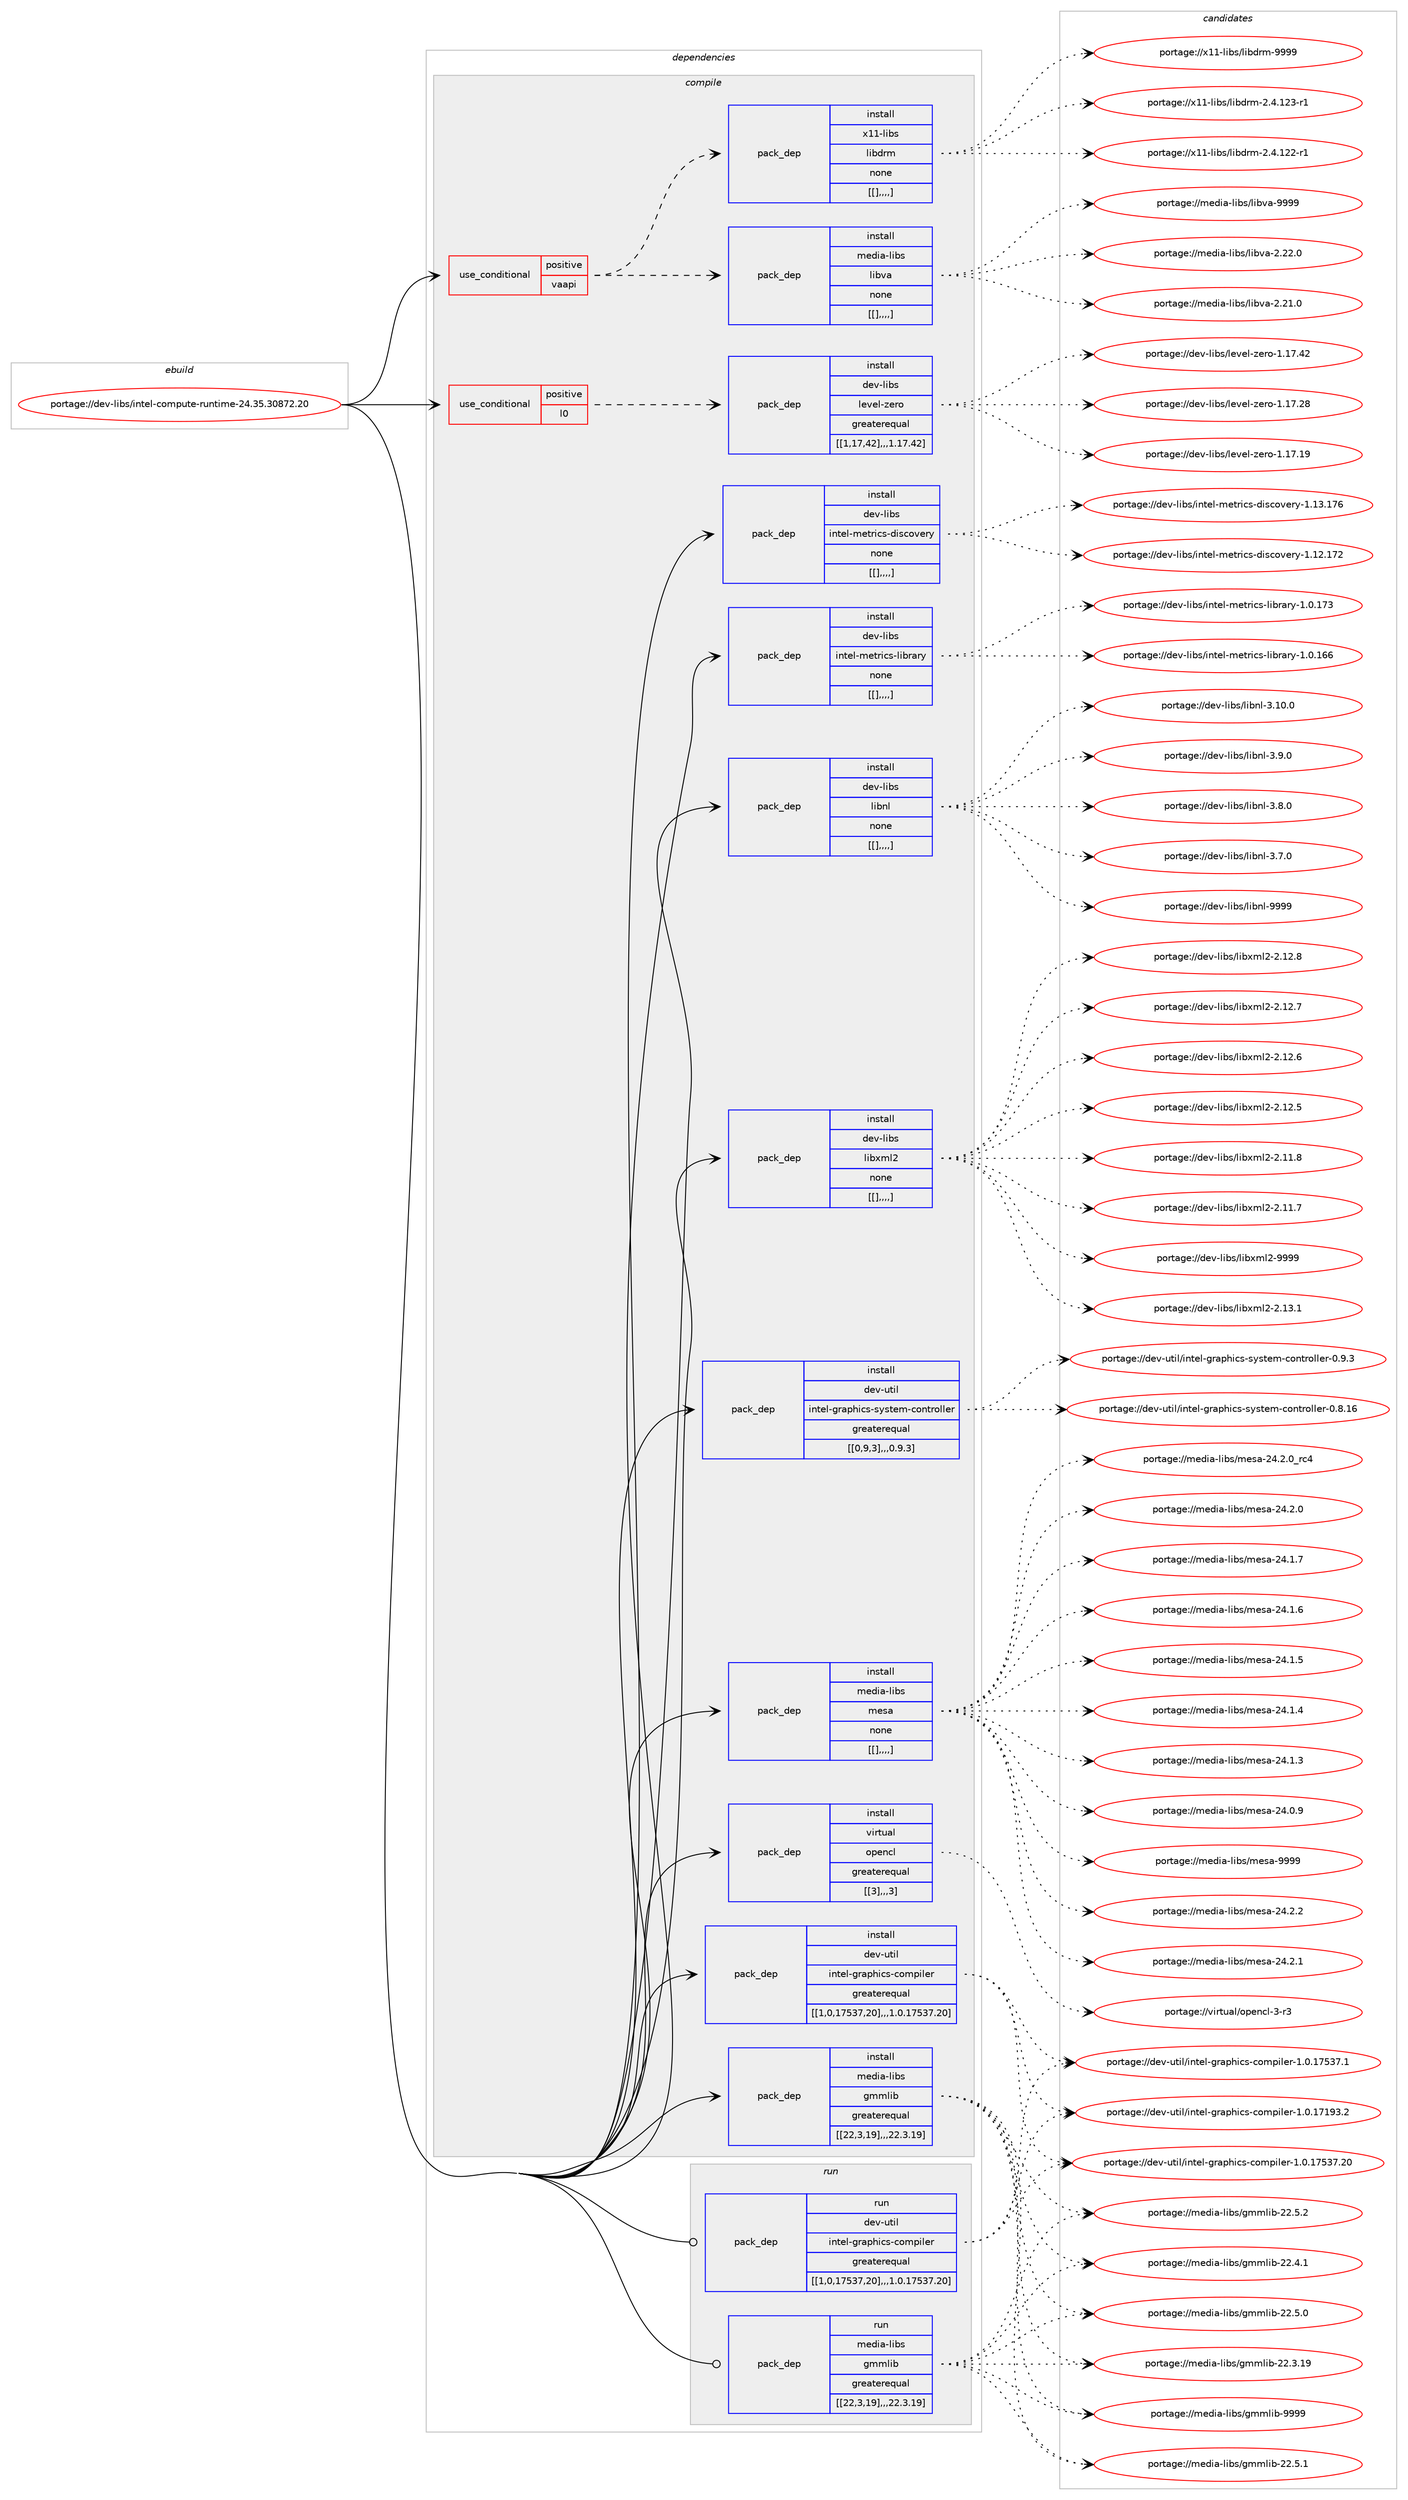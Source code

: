 digraph prolog {

# *************
# Graph options
# *************

newrank=true;
concentrate=true;
compound=true;
graph [rankdir=LR,fontname=Helvetica,fontsize=10,ranksep=1.5];#, ranksep=2.5, nodesep=0.2];
edge  [arrowhead=vee];
node  [fontname=Helvetica,fontsize=10];

# **********
# The ebuild
# **********

subgraph cluster_leftcol {
color=gray;
label=<<i>ebuild</i>>;
id [label="portage://dev-libs/intel-compute-runtime-24.35.30872.20", color=red, width=4, href="../dev-libs/intel-compute-runtime-24.35.30872.20.svg"];
}

# ****************
# The dependencies
# ****************

subgraph cluster_midcol {
color=gray;
label=<<i>dependencies</i>>;
subgraph cluster_compile {
fillcolor="#eeeeee";
style=filled;
label=<<i>compile</i>>;
subgraph cond26892 {
dependency109500 [label=<<TABLE BORDER="0" CELLBORDER="1" CELLSPACING="0" CELLPADDING="4"><TR><TD ROWSPAN="3" CELLPADDING="10">use_conditional</TD></TR><TR><TD>positive</TD></TR><TR><TD>l0</TD></TR></TABLE>>, shape=none, color=red];
subgraph pack81465 {
dependency109501 [label=<<TABLE BORDER="0" CELLBORDER="1" CELLSPACING="0" CELLPADDING="4" WIDTH="220"><TR><TD ROWSPAN="6" CELLPADDING="30">pack_dep</TD></TR><TR><TD WIDTH="110">install</TD></TR><TR><TD>dev-libs</TD></TR><TR><TD>level-zero</TD></TR><TR><TD>greaterequal</TD></TR><TR><TD>[[1,17,42],,,1.17.42]</TD></TR></TABLE>>, shape=none, color=blue];
}
dependency109500:e -> dependency109501:w [weight=20,style="dashed",arrowhead="vee"];
}
id:e -> dependency109500:w [weight=20,style="solid",arrowhead="vee"];
subgraph cond26893 {
dependency109502 [label=<<TABLE BORDER="0" CELLBORDER="1" CELLSPACING="0" CELLPADDING="4"><TR><TD ROWSPAN="3" CELLPADDING="10">use_conditional</TD></TR><TR><TD>positive</TD></TR><TR><TD>vaapi</TD></TR></TABLE>>, shape=none, color=red];
subgraph pack81466 {
dependency109503 [label=<<TABLE BORDER="0" CELLBORDER="1" CELLSPACING="0" CELLPADDING="4" WIDTH="220"><TR><TD ROWSPAN="6" CELLPADDING="30">pack_dep</TD></TR><TR><TD WIDTH="110">install</TD></TR><TR><TD>x11-libs</TD></TR><TR><TD>libdrm</TD></TR><TR><TD>none</TD></TR><TR><TD>[[],,,,]</TD></TR></TABLE>>, shape=none, color=blue];
}
dependency109502:e -> dependency109503:w [weight=20,style="dashed",arrowhead="vee"];
subgraph pack81467 {
dependency109504 [label=<<TABLE BORDER="0" CELLBORDER="1" CELLSPACING="0" CELLPADDING="4" WIDTH="220"><TR><TD ROWSPAN="6" CELLPADDING="30">pack_dep</TD></TR><TR><TD WIDTH="110">install</TD></TR><TR><TD>media-libs</TD></TR><TR><TD>libva</TD></TR><TR><TD>none</TD></TR><TR><TD>[[],,,,]</TD></TR></TABLE>>, shape=none, color=blue];
}
dependency109502:e -> dependency109504:w [weight=20,style="dashed",arrowhead="vee"];
}
id:e -> dependency109502:w [weight=20,style="solid",arrowhead="vee"];
subgraph pack81468 {
dependency109505 [label=<<TABLE BORDER="0" CELLBORDER="1" CELLSPACING="0" CELLPADDING="4" WIDTH="220"><TR><TD ROWSPAN="6" CELLPADDING="30">pack_dep</TD></TR><TR><TD WIDTH="110">install</TD></TR><TR><TD>dev-libs</TD></TR><TR><TD>intel-metrics-discovery</TD></TR><TR><TD>none</TD></TR><TR><TD>[[],,,,]</TD></TR></TABLE>>, shape=none, color=blue];
}
id:e -> dependency109505:w [weight=20,style="solid",arrowhead="vee"];
subgraph pack81469 {
dependency109506 [label=<<TABLE BORDER="0" CELLBORDER="1" CELLSPACING="0" CELLPADDING="4" WIDTH="220"><TR><TD ROWSPAN="6" CELLPADDING="30">pack_dep</TD></TR><TR><TD WIDTH="110">install</TD></TR><TR><TD>dev-libs</TD></TR><TR><TD>intel-metrics-library</TD></TR><TR><TD>none</TD></TR><TR><TD>[[],,,,]</TD></TR></TABLE>>, shape=none, color=blue];
}
id:e -> dependency109506:w [weight=20,style="solid",arrowhead="vee"];
subgraph pack81470 {
dependency109507 [label=<<TABLE BORDER="0" CELLBORDER="1" CELLSPACING="0" CELLPADDING="4" WIDTH="220"><TR><TD ROWSPAN="6" CELLPADDING="30">pack_dep</TD></TR><TR><TD WIDTH="110">install</TD></TR><TR><TD>dev-libs</TD></TR><TR><TD>libnl</TD></TR><TR><TD>none</TD></TR><TR><TD>[[],,,,]</TD></TR></TABLE>>, shape=none, color=blue];
}
id:e -> dependency109507:w [weight=20,style="solid",arrowhead="vee"];
subgraph pack81471 {
dependency109508 [label=<<TABLE BORDER="0" CELLBORDER="1" CELLSPACING="0" CELLPADDING="4" WIDTH="220"><TR><TD ROWSPAN="6" CELLPADDING="30">pack_dep</TD></TR><TR><TD WIDTH="110">install</TD></TR><TR><TD>dev-libs</TD></TR><TR><TD>libxml2</TD></TR><TR><TD>none</TD></TR><TR><TD>[[],,,,]</TD></TR></TABLE>>, shape=none, color=blue];
}
id:e -> dependency109508:w [weight=20,style="solid",arrowhead="vee"];
subgraph pack81472 {
dependency109509 [label=<<TABLE BORDER="0" CELLBORDER="1" CELLSPACING="0" CELLPADDING="4" WIDTH="220"><TR><TD ROWSPAN="6" CELLPADDING="30">pack_dep</TD></TR><TR><TD WIDTH="110">install</TD></TR><TR><TD>dev-util</TD></TR><TR><TD>intel-graphics-compiler</TD></TR><TR><TD>greaterequal</TD></TR><TR><TD>[[1,0,17537,20],,,1.0.17537.20]</TD></TR></TABLE>>, shape=none, color=blue];
}
id:e -> dependency109509:w [weight=20,style="solid",arrowhead="vee"];
subgraph pack81473 {
dependency109510 [label=<<TABLE BORDER="0" CELLBORDER="1" CELLSPACING="0" CELLPADDING="4" WIDTH="220"><TR><TD ROWSPAN="6" CELLPADDING="30">pack_dep</TD></TR><TR><TD WIDTH="110">install</TD></TR><TR><TD>dev-util</TD></TR><TR><TD>intel-graphics-system-controller</TD></TR><TR><TD>greaterequal</TD></TR><TR><TD>[[0,9,3],,,0.9.3]</TD></TR></TABLE>>, shape=none, color=blue];
}
id:e -> dependency109510:w [weight=20,style="solid",arrowhead="vee"];
subgraph pack81474 {
dependency109511 [label=<<TABLE BORDER="0" CELLBORDER="1" CELLSPACING="0" CELLPADDING="4" WIDTH="220"><TR><TD ROWSPAN="6" CELLPADDING="30">pack_dep</TD></TR><TR><TD WIDTH="110">install</TD></TR><TR><TD>media-libs</TD></TR><TR><TD>gmmlib</TD></TR><TR><TD>greaterequal</TD></TR><TR><TD>[[22,3,19],,,22.3.19]</TD></TR></TABLE>>, shape=none, color=blue];
}
id:e -> dependency109511:w [weight=20,style="solid",arrowhead="vee"];
subgraph pack81475 {
dependency109512 [label=<<TABLE BORDER="0" CELLBORDER="1" CELLSPACING="0" CELLPADDING="4" WIDTH="220"><TR><TD ROWSPAN="6" CELLPADDING="30">pack_dep</TD></TR><TR><TD WIDTH="110">install</TD></TR><TR><TD>media-libs</TD></TR><TR><TD>mesa</TD></TR><TR><TD>none</TD></TR><TR><TD>[[],,,,]</TD></TR></TABLE>>, shape=none, color=blue];
}
id:e -> dependency109512:w [weight=20,style="solid",arrowhead="vee"];
subgraph pack81476 {
dependency109513 [label=<<TABLE BORDER="0" CELLBORDER="1" CELLSPACING="0" CELLPADDING="4" WIDTH="220"><TR><TD ROWSPAN="6" CELLPADDING="30">pack_dep</TD></TR><TR><TD WIDTH="110">install</TD></TR><TR><TD>virtual</TD></TR><TR><TD>opencl</TD></TR><TR><TD>greaterequal</TD></TR><TR><TD>[[3],,,3]</TD></TR></TABLE>>, shape=none, color=blue];
}
id:e -> dependency109513:w [weight=20,style="solid",arrowhead="vee"];
}
subgraph cluster_compileandrun {
fillcolor="#eeeeee";
style=filled;
label=<<i>compile and run</i>>;
}
subgraph cluster_run {
fillcolor="#eeeeee";
style=filled;
label=<<i>run</i>>;
subgraph pack81477 {
dependency109514 [label=<<TABLE BORDER="0" CELLBORDER="1" CELLSPACING="0" CELLPADDING="4" WIDTH="220"><TR><TD ROWSPAN="6" CELLPADDING="30">pack_dep</TD></TR><TR><TD WIDTH="110">run</TD></TR><TR><TD>dev-util</TD></TR><TR><TD>intel-graphics-compiler</TD></TR><TR><TD>greaterequal</TD></TR><TR><TD>[[1,0,17537,20],,,1.0.17537.20]</TD></TR></TABLE>>, shape=none, color=blue];
}
id:e -> dependency109514:w [weight=20,style="solid",arrowhead="odot"];
subgraph pack81478 {
dependency109515 [label=<<TABLE BORDER="0" CELLBORDER="1" CELLSPACING="0" CELLPADDING="4" WIDTH="220"><TR><TD ROWSPAN="6" CELLPADDING="30">pack_dep</TD></TR><TR><TD WIDTH="110">run</TD></TR><TR><TD>media-libs</TD></TR><TR><TD>gmmlib</TD></TR><TR><TD>greaterequal</TD></TR><TR><TD>[[22,3,19],,,22.3.19]</TD></TR></TABLE>>, shape=none, color=blue];
}
id:e -> dependency109515:w [weight=20,style="solid",arrowhead="odot"];
}
}

# **************
# The candidates
# **************

subgraph cluster_choices {
rank=same;
color=gray;
label=<<i>candidates</i>>;

subgraph choice81465 {
color=black;
nodesep=1;
choice100101118451081059811547108101118101108451221011141114549464955465250 [label="portage://dev-libs/level-zero-1.17.42", color=red, width=4,href="../dev-libs/level-zero-1.17.42.svg"];
choice100101118451081059811547108101118101108451221011141114549464955465056 [label="portage://dev-libs/level-zero-1.17.28", color=red, width=4,href="../dev-libs/level-zero-1.17.28.svg"];
choice100101118451081059811547108101118101108451221011141114549464955464957 [label="portage://dev-libs/level-zero-1.17.19", color=red, width=4,href="../dev-libs/level-zero-1.17.19.svg"];
dependency109501:e -> choice100101118451081059811547108101118101108451221011141114549464955465250:w [style=dotted,weight="100"];
dependency109501:e -> choice100101118451081059811547108101118101108451221011141114549464955465056:w [style=dotted,weight="100"];
dependency109501:e -> choice100101118451081059811547108101118101108451221011141114549464955464957:w [style=dotted,weight="100"];
}
subgraph choice81466 {
color=black;
nodesep=1;
choice1204949451081059811547108105981001141094557575757 [label="portage://x11-libs/libdrm-9999", color=red, width=4,href="../x11-libs/libdrm-9999.svg"];
choice12049494510810598115471081059810011410945504652464950514511449 [label="portage://x11-libs/libdrm-2.4.123-r1", color=red, width=4,href="../x11-libs/libdrm-2.4.123-r1.svg"];
choice12049494510810598115471081059810011410945504652464950504511449 [label="portage://x11-libs/libdrm-2.4.122-r1", color=red, width=4,href="../x11-libs/libdrm-2.4.122-r1.svg"];
dependency109503:e -> choice1204949451081059811547108105981001141094557575757:w [style=dotted,weight="100"];
dependency109503:e -> choice12049494510810598115471081059810011410945504652464950514511449:w [style=dotted,weight="100"];
dependency109503:e -> choice12049494510810598115471081059810011410945504652464950504511449:w [style=dotted,weight="100"];
}
subgraph choice81467 {
color=black;
nodesep=1;
choice1091011001059745108105981154710810598118974557575757 [label="portage://media-libs/libva-9999", color=red, width=4,href="../media-libs/libva-9999.svg"];
choice10910110010597451081059811547108105981189745504650504648 [label="portage://media-libs/libva-2.22.0", color=red, width=4,href="../media-libs/libva-2.22.0.svg"];
choice10910110010597451081059811547108105981189745504650494648 [label="portage://media-libs/libva-2.21.0", color=red, width=4,href="../media-libs/libva-2.21.0.svg"];
dependency109504:e -> choice1091011001059745108105981154710810598118974557575757:w [style=dotted,weight="100"];
dependency109504:e -> choice10910110010597451081059811547108105981189745504650504648:w [style=dotted,weight="100"];
dependency109504:e -> choice10910110010597451081059811547108105981189745504650494648:w [style=dotted,weight="100"];
}
subgraph choice81468 {
color=black;
nodesep=1;
choice10010111845108105981154710511011610110845109101116114105991154510010511599111118101114121454946495146495554 [label="portage://dev-libs/intel-metrics-discovery-1.13.176", color=red, width=4,href="../dev-libs/intel-metrics-discovery-1.13.176.svg"];
choice10010111845108105981154710511011610110845109101116114105991154510010511599111118101114121454946495046495550 [label="portage://dev-libs/intel-metrics-discovery-1.12.172", color=red, width=4,href="../dev-libs/intel-metrics-discovery-1.12.172.svg"];
dependency109505:e -> choice10010111845108105981154710511011610110845109101116114105991154510010511599111118101114121454946495146495554:w [style=dotted,weight="100"];
dependency109505:e -> choice10010111845108105981154710511011610110845109101116114105991154510010511599111118101114121454946495046495550:w [style=dotted,weight="100"];
}
subgraph choice81469 {
color=black;
nodesep=1;
choice10010111845108105981154710511011610110845109101116114105991154510810598114971141214549464846495551 [label="portage://dev-libs/intel-metrics-library-1.0.173", color=red, width=4,href="../dev-libs/intel-metrics-library-1.0.173.svg"];
choice10010111845108105981154710511011610110845109101116114105991154510810598114971141214549464846495454 [label="portage://dev-libs/intel-metrics-library-1.0.166", color=red, width=4,href="../dev-libs/intel-metrics-library-1.0.166.svg"];
dependency109506:e -> choice10010111845108105981154710511011610110845109101116114105991154510810598114971141214549464846495551:w [style=dotted,weight="100"];
dependency109506:e -> choice10010111845108105981154710511011610110845109101116114105991154510810598114971141214549464846495454:w [style=dotted,weight="100"];
}
subgraph choice81470 {
color=black;
nodesep=1;
choice100101118451081059811547108105981101084557575757 [label="portage://dev-libs/libnl-9999", color=red, width=4,href="../dev-libs/libnl-9999.svg"];
choice1001011184510810598115471081059811010845514649484648 [label="portage://dev-libs/libnl-3.10.0", color=red, width=4,href="../dev-libs/libnl-3.10.0.svg"];
choice10010111845108105981154710810598110108455146574648 [label="portage://dev-libs/libnl-3.9.0", color=red, width=4,href="../dev-libs/libnl-3.9.0.svg"];
choice10010111845108105981154710810598110108455146564648 [label="portage://dev-libs/libnl-3.8.0", color=red, width=4,href="../dev-libs/libnl-3.8.0.svg"];
choice10010111845108105981154710810598110108455146554648 [label="portage://dev-libs/libnl-3.7.0", color=red, width=4,href="../dev-libs/libnl-3.7.0.svg"];
dependency109507:e -> choice100101118451081059811547108105981101084557575757:w [style=dotted,weight="100"];
dependency109507:e -> choice1001011184510810598115471081059811010845514649484648:w [style=dotted,weight="100"];
dependency109507:e -> choice10010111845108105981154710810598110108455146574648:w [style=dotted,weight="100"];
dependency109507:e -> choice10010111845108105981154710810598110108455146564648:w [style=dotted,weight="100"];
dependency109507:e -> choice10010111845108105981154710810598110108455146554648:w [style=dotted,weight="100"];
}
subgraph choice81471 {
color=black;
nodesep=1;
choice10010111845108105981154710810598120109108504557575757 [label="portage://dev-libs/libxml2-9999", color=red, width=4,href="../dev-libs/libxml2-9999.svg"];
choice100101118451081059811547108105981201091085045504649514649 [label="portage://dev-libs/libxml2-2.13.1", color=red, width=4,href="../dev-libs/libxml2-2.13.1.svg"];
choice100101118451081059811547108105981201091085045504649504656 [label="portage://dev-libs/libxml2-2.12.8", color=red, width=4,href="../dev-libs/libxml2-2.12.8.svg"];
choice100101118451081059811547108105981201091085045504649504655 [label="portage://dev-libs/libxml2-2.12.7", color=red, width=4,href="../dev-libs/libxml2-2.12.7.svg"];
choice100101118451081059811547108105981201091085045504649504654 [label="portage://dev-libs/libxml2-2.12.6", color=red, width=4,href="../dev-libs/libxml2-2.12.6.svg"];
choice100101118451081059811547108105981201091085045504649504653 [label="portage://dev-libs/libxml2-2.12.5", color=red, width=4,href="../dev-libs/libxml2-2.12.5.svg"];
choice100101118451081059811547108105981201091085045504649494656 [label="portage://dev-libs/libxml2-2.11.8", color=red, width=4,href="../dev-libs/libxml2-2.11.8.svg"];
choice100101118451081059811547108105981201091085045504649494655 [label="portage://dev-libs/libxml2-2.11.7", color=red, width=4,href="../dev-libs/libxml2-2.11.7.svg"];
dependency109508:e -> choice10010111845108105981154710810598120109108504557575757:w [style=dotted,weight="100"];
dependency109508:e -> choice100101118451081059811547108105981201091085045504649514649:w [style=dotted,weight="100"];
dependency109508:e -> choice100101118451081059811547108105981201091085045504649504656:w [style=dotted,weight="100"];
dependency109508:e -> choice100101118451081059811547108105981201091085045504649504655:w [style=dotted,weight="100"];
dependency109508:e -> choice100101118451081059811547108105981201091085045504649504654:w [style=dotted,weight="100"];
dependency109508:e -> choice100101118451081059811547108105981201091085045504649504653:w [style=dotted,weight="100"];
dependency109508:e -> choice100101118451081059811547108105981201091085045504649494656:w [style=dotted,weight="100"];
dependency109508:e -> choice100101118451081059811547108105981201091085045504649494655:w [style=dotted,weight="100"];
}
subgraph choice81472 {
color=black;
nodesep=1;
choice1001011184511711610510847105110116101108451031149711210410599115459911110911210510810111445494648464955535155465048 [label="portage://dev-util/intel-graphics-compiler-1.0.17537.20", color=red, width=4,href="../dev-util/intel-graphics-compiler-1.0.17537.20.svg"];
choice10010111845117116105108471051101161011084510311497112104105991154599111109112105108101114454946484649555351554649 [label="portage://dev-util/intel-graphics-compiler-1.0.17537.1", color=red, width=4,href="../dev-util/intel-graphics-compiler-1.0.17537.1.svg"];
choice10010111845117116105108471051101161011084510311497112104105991154599111109112105108101114454946484649554957514650 [label="portage://dev-util/intel-graphics-compiler-1.0.17193.2", color=red, width=4,href="../dev-util/intel-graphics-compiler-1.0.17193.2.svg"];
dependency109509:e -> choice1001011184511711610510847105110116101108451031149711210410599115459911110911210510810111445494648464955535155465048:w [style=dotted,weight="100"];
dependency109509:e -> choice10010111845117116105108471051101161011084510311497112104105991154599111109112105108101114454946484649555351554649:w [style=dotted,weight="100"];
dependency109509:e -> choice10010111845117116105108471051101161011084510311497112104105991154599111109112105108101114454946484649554957514650:w [style=dotted,weight="100"];
}
subgraph choice81473 {
color=black;
nodesep=1;
choice1001011184511711610510847105110116101108451031149711210410599115451151211151161011094599111110116114111108108101114454846574651 [label="portage://dev-util/intel-graphics-system-controller-0.9.3", color=red, width=4,href="../dev-util/intel-graphics-system-controller-0.9.3.svg"];
choice100101118451171161051084710511011610110845103114971121041059911545115121115116101109459911111011611411110810810111445484656464954 [label="portage://dev-util/intel-graphics-system-controller-0.8.16", color=red, width=4,href="../dev-util/intel-graphics-system-controller-0.8.16.svg"];
dependency109510:e -> choice1001011184511711610510847105110116101108451031149711210410599115451151211151161011094599111110116114111108108101114454846574651:w [style=dotted,weight="100"];
dependency109510:e -> choice100101118451171161051084710511011610110845103114971121041059911545115121115116101109459911111011611411110810810111445484656464954:w [style=dotted,weight="100"];
}
subgraph choice81474 {
color=black;
nodesep=1;
choice10910110010597451081059811547103109109108105984557575757 [label="portage://media-libs/gmmlib-9999", color=red, width=4,href="../media-libs/gmmlib-9999.svg"];
choice109101100105974510810598115471031091091081059845505046534650 [label="portage://media-libs/gmmlib-22.5.2", color=red, width=4,href="../media-libs/gmmlib-22.5.2.svg"];
choice109101100105974510810598115471031091091081059845505046534649 [label="portage://media-libs/gmmlib-22.5.1", color=red, width=4,href="../media-libs/gmmlib-22.5.1.svg"];
choice109101100105974510810598115471031091091081059845505046534648 [label="portage://media-libs/gmmlib-22.5.0", color=red, width=4,href="../media-libs/gmmlib-22.5.0.svg"];
choice109101100105974510810598115471031091091081059845505046524649 [label="portage://media-libs/gmmlib-22.4.1", color=red, width=4,href="../media-libs/gmmlib-22.4.1.svg"];
choice10910110010597451081059811547103109109108105984550504651464957 [label="portage://media-libs/gmmlib-22.3.19", color=red, width=4,href="../media-libs/gmmlib-22.3.19.svg"];
dependency109511:e -> choice10910110010597451081059811547103109109108105984557575757:w [style=dotted,weight="100"];
dependency109511:e -> choice109101100105974510810598115471031091091081059845505046534650:w [style=dotted,weight="100"];
dependency109511:e -> choice109101100105974510810598115471031091091081059845505046534649:w [style=dotted,weight="100"];
dependency109511:e -> choice109101100105974510810598115471031091091081059845505046534648:w [style=dotted,weight="100"];
dependency109511:e -> choice109101100105974510810598115471031091091081059845505046524649:w [style=dotted,weight="100"];
dependency109511:e -> choice10910110010597451081059811547103109109108105984550504651464957:w [style=dotted,weight="100"];
}
subgraph choice81475 {
color=black;
nodesep=1;
choice10910110010597451081059811547109101115974557575757 [label="portage://media-libs/mesa-9999", color=red, width=4,href="../media-libs/mesa-9999.svg"];
choice109101100105974510810598115471091011159745505246504650 [label="portage://media-libs/mesa-24.2.2", color=red, width=4,href="../media-libs/mesa-24.2.2.svg"];
choice109101100105974510810598115471091011159745505246504649 [label="portage://media-libs/mesa-24.2.1", color=red, width=4,href="../media-libs/mesa-24.2.1.svg"];
choice109101100105974510810598115471091011159745505246504648951149952 [label="portage://media-libs/mesa-24.2.0_rc4", color=red, width=4,href="../media-libs/mesa-24.2.0_rc4.svg"];
choice109101100105974510810598115471091011159745505246504648 [label="portage://media-libs/mesa-24.2.0", color=red, width=4,href="../media-libs/mesa-24.2.0.svg"];
choice109101100105974510810598115471091011159745505246494655 [label="portage://media-libs/mesa-24.1.7", color=red, width=4,href="../media-libs/mesa-24.1.7.svg"];
choice109101100105974510810598115471091011159745505246494654 [label="portage://media-libs/mesa-24.1.6", color=red, width=4,href="../media-libs/mesa-24.1.6.svg"];
choice109101100105974510810598115471091011159745505246494653 [label="portage://media-libs/mesa-24.1.5", color=red, width=4,href="../media-libs/mesa-24.1.5.svg"];
choice109101100105974510810598115471091011159745505246494652 [label="portage://media-libs/mesa-24.1.4", color=red, width=4,href="../media-libs/mesa-24.1.4.svg"];
choice109101100105974510810598115471091011159745505246494651 [label="portage://media-libs/mesa-24.1.3", color=red, width=4,href="../media-libs/mesa-24.1.3.svg"];
choice109101100105974510810598115471091011159745505246484657 [label="portage://media-libs/mesa-24.0.9", color=red, width=4,href="../media-libs/mesa-24.0.9.svg"];
dependency109512:e -> choice10910110010597451081059811547109101115974557575757:w [style=dotted,weight="100"];
dependency109512:e -> choice109101100105974510810598115471091011159745505246504650:w [style=dotted,weight="100"];
dependency109512:e -> choice109101100105974510810598115471091011159745505246504649:w [style=dotted,weight="100"];
dependency109512:e -> choice109101100105974510810598115471091011159745505246504648951149952:w [style=dotted,weight="100"];
dependency109512:e -> choice109101100105974510810598115471091011159745505246504648:w [style=dotted,weight="100"];
dependency109512:e -> choice109101100105974510810598115471091011159745505246494655:w [style=dotted,weight="100"];
dependency109512:e -> choice109101100105974510810598115471091011159745505246494654:w [style=dotted,weight="100"];
dependency109512:e -> choice109101100105974510810598115471091011159745505246494653:w [style=dotted,weight="100"];
dependency109512:e -> choice109101100105974510810598115471091011159745505246494652:w [style=dotted,weight="100"];
dependency109512:e -> choice109101100105974510810598115471091011159745505246494651:w [style=dotted,weight="100"];
dependency109512:e -> choice109101100105974510810598115471091011159745505246484657:w [style=dotted,weight="100"];
}
subgraph choice81476 {
color=black;
nodesep=1;
choice11810511411611797108471111121011109910845514511451 [label="portage://virtual/opencl-3-r3", color=red, width=4,href="../virtual/opencl-3-r3.svg"];
dependency109513:e -> choice11810511411611797108471111121011109910845514511451:w [style=dotted,weight="100"];
}
subgraph choice81477 {
color=black;
nodesep=1;
choice1001011184511711610510847105110116101108451031149711210410599115459911110911210510810111445494648464955535155465048 [label="portage://dev-util/intel-graphics-compiler-1.0.17537.20", color=red, width=4,href="../dev-util/intel-graphics-compiler-1.0.17537.20.svg"];
choice10010111845117116105108471051101161011084510311497112104105991154599111109112105108101114454946484649555351554649 [label="portage://dev-util/intel-graphics-compiler-1.0.17537.1", color=red, width=4,href="../dev-util/intel-graphics-compiler-1.0.17537.1.svg"];
choice10010111845117116105108471051101161011084510311497112104105991154599111109112105108101114454946484649554957514650 [label="portage://dev-util/intel-graphics-compiler-1.0.17193.2", color=red, width=4,href="../dev-util/intel-graphics-compiler-1.0.17193.2.svg"];
dependency109514:e -> choice1001011184511711610510847105110116101108451031149711210410599115459911110911210510810111445494648464955535155465048:w [style=dotted,weight="100"];
dependency109514:e -> choice10010111845117116105108471051101161011084510311497112104105991154599111109112105108101114454946484649555351554649:w [style=dotted,weight="100"];
dependency109514:e -> choice10010111845117116105108471051101161011084510311497112104105991154599111109112105108101114454946484649554957514650:w [style=dotted,weight="100"];
}
subgraph choice81478 {
color=black;
nodesep=1;
choice10910110010597451081059811547103109109108105984557575757 [label="portage://media-libs/gmmlib-9999", color=red, width=4,href="../media-libs/gmmlib-9999.svg"];
choice109101100105974510810598115471031091091081059845505046534650 [label="portage://media-libs/gmmlib-22.5.2", color=red, width=4,href="../media-libs/gmmlib-22.5.2.svg"];
choice109101100105974510810598115471031091091081059845505046534649 [label="portage://media-libs/gmmlib-22.5.1", color=red, width=4,href="../media-libs/gmmlib-22.5.1.svg"];
choice109101100105974510810598115471031091091081059845505046534648 [label="portage://media-libs/gmmlib-22.5.0", color=red, width=4,href="../media-libs/gmmlib-22.5.0.svg"];
choice109101100105974510810598115471031091091081059845505046524649 [label="portage://media-libs/gmmlib-22.4.1", color=red, width=4,href="../media-libs/gmmlib-22.4.1.svg"];
choice10910110010597451081059811547103109109108105984550504651464957 [label="portage://media-libs/gmmlib-22.3.19", color=red, width=4,href="../media-libs/gmmlib-22.3.19.svg"];
dependency109515:e -> choice10910110010597451081059811547103109109108105984557575757:w [style=dotted,weight="100"];
dependency109515:e -> choice109101100105974510810598115471031091091081059845505046534650:w [style=dotted,weight="100"];
dependency109515:e -> choice109101100105974510810598115471031091091081059845505046534649:w [style=dotted,weight="100"];
dependency109515:e -> choice109101100105974510810598115471031091091081059845505046534648:w [style=dotted,weight="100"];
dependency109515:e -> choice109101100105974510810598115471031091091081059845505046524649:w [style=dotted,weight="100"];
dependency109515:e -> choice10910110010597451081059811547103109109108105984550504651464957:w [style=dotted,weight="100"];
}
}

}
